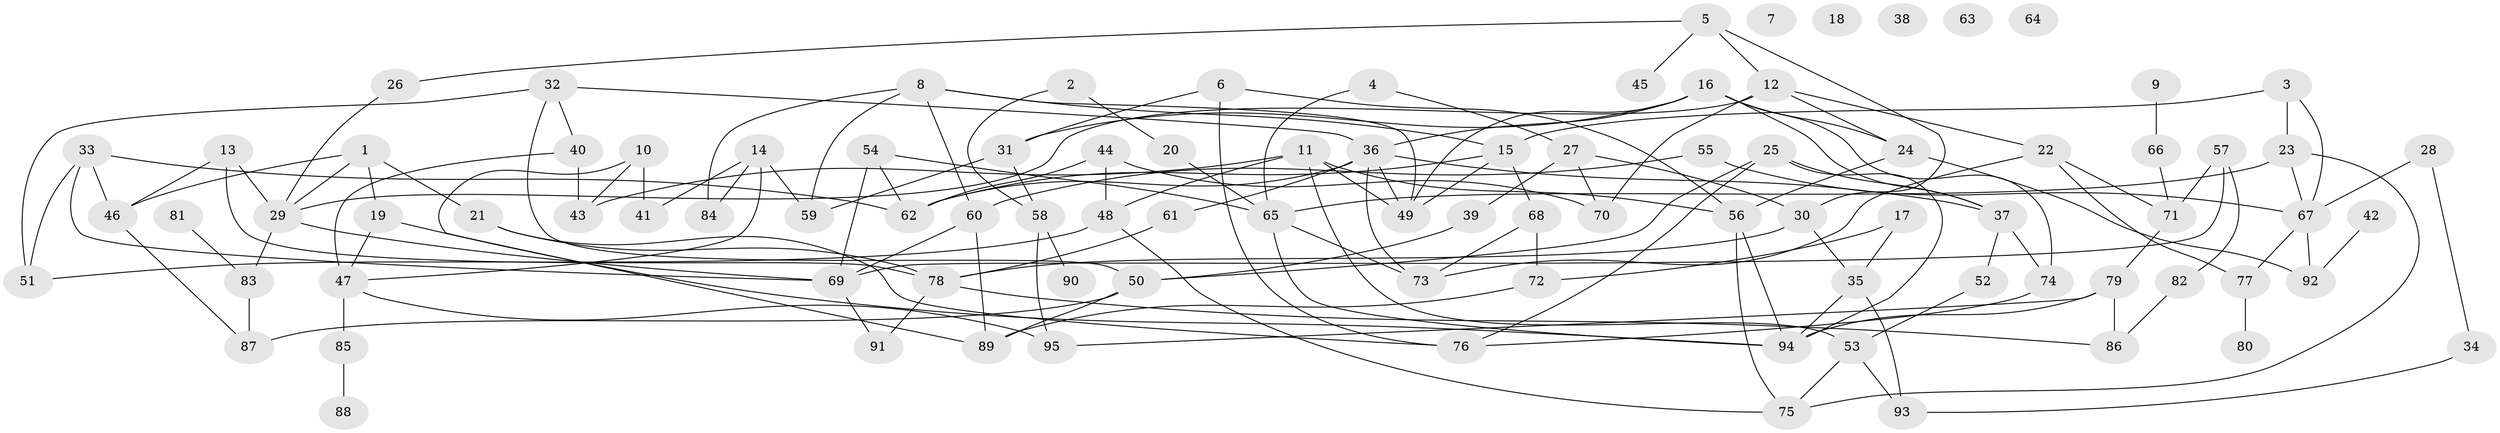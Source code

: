 // coarse degree distribution, {7: 0.04838709677419355, 4: 0.24193548387096775, 5: 0.08064516129032258, 10: 0.016129032258064516, 3: 0.24193548387096775, 16: 0.016129032258064516, 2: 0.1774193548387097, 6: 0.06451612903225806, 1: 0.11290322580645161}
// Generated by graph-tools (version 1.1) at 2025/48/03/04/25 22:48:06]
// undirected, 95 vertices, 154 edges
graph export_dot {
  node [color=gray90,style=filled];
  1;
  2;
  3;
  4;
  5;
  6;
  7;
  8;
  9;
  10;
  11;
  12;
  13;
  14;
  15;
  16;
  17;
  18;
  19;
  20;
  21;
  22;
  23;
  24;
  25;
  26;
  27;
  28;
  29;
  30;
  31;
  32;
  33;
  34;
  35;
  36;
  37;
  38;
  39;
  40;
  41;
  42;
  43;
  44;
  45;
  46;
  47;
  48;
  49;
  50;
  51;
  52;
  53;
  54;
  55;
  56;
  57;
  58;
  59;
  60;
  61;
  62;
  63;
  64;
  65;
  66;
  67;
  68;
  69;
  70;
  71;
  72;
  73;
  74;
  75;
  76;
  77;
  78;
  79;
  80;
  81;
  82;
  83;
  84;
  85;
  86;
  87;
  88;
  89;
  90;
  91;
  92;
  93;
  94;
  95;
  1 -- 19;
  1 -- 21;
  1 -- 29;
  1 -- 46;
  2 -- 20;
  2 -- 58;
  3 -- 15;
  3 -- 23;
  3 -- 67;
  4 -- 27;
  4 -- 65;
  5 -- 12;
  5 -- 26;
  5 -- 30;
  5 -- 45;
  6 -- 31;
  6 -- 56;
  6 -- 76;
  8 -- 15;
  8 -- 49;
  8 -- 59;
  8 -- 60;
  8 -- 84;
  9 -- 66;
  10 -- 41;
  10 -- 43;
  10 -- 89;
  11 -- 43;
  11 -- 48;
  11 -- 49;
  11 -- 53;
  11 -- 56;
  12 -- 22;
  12 -- 24;
  12 -- 29;
  12 -- 70;
  13 -- 29;
  13 -- 46;
  13 -- 78;
  14 -- 41;
  14 -- 47;
  14 -- 59;
  14 -- 84;
  15 -- 49;
  15 -- 62;
  15 -- 68;
  16 -- 24;
  16 -- 31;
  16 -- 36;
  16 -- 37;
  16 -- 49;
  16 -- 74;
  17 -- 35;
  17 -- 72;
  19 -- 47;
  19 -- 94;
  20 -- 65;
  21 -- 76;
  21 -- 78;
  22 -- 71;
  22 -- 73;
  22 -- 77;
  23 -- 65;
  23 -- 67;
  23 -- 75;
  24 -- 56;
  24 -- 92;
  25 -- 37;
  25 -- 50;
  25 -- 76;
  25 -- 94;
  26 -- 29;
  27 -- 30;
  27 -- 39;
  27 -- 70;
  28 -- 34;
  28 -- 67;
  29 -- 69;
  29 -- 83;
  30 -- 35;
  30 -- 78;
  31 -- 58;
  31 -- 59;
  32 -- 36;
  32 -- 40;
  32 -- 50;
  32 -- 51;
  33 -- 46;
  33 -- 51;
  33 -- 62;
  33 -- 69;
  34 -- 93;
  35 -- 93;
  35 -- 94;
  36 -- 37;
  36 -- 49;
  36 -- 61;
  36 -- 62;
  36 -- 73;
  37 -- 52;
  37 -- 74;
  39 -- 50;
  40 -- 43;
  40 -- 47;
  42 -- 92;
  44 -- 48;
  44 -- 62;
  44 -- 70;
  46 -- 87;
  47 -- 85;
  47 -- 95;
  48 -- 51;
  48 -- 75;
  50 -- 87;
  50 -- 89;
  52 -- 53;
  53 -- 75;
  53 -- 93;
  54 -- 62;
  54 -- 65;
  54 -- 69;
  55 -- 60;
  55 -- 67;
  56 -- 75;
  56 -- 94;
  57 -- 69;
  57 -- 71;
  57 -- 82;
  58 -- 90;
  58 -- 95;
  60 -- 69;
  60 -- 89;
  61 -- 78;
  65 -- 73;
  65 -- 94;
  66 -- 71;
  67 -- 77;
  67 -- 92;
  68 -- 72;
  68 -- 73;
  69 -- 91;
  71 -- 79;
  72 -- 89;
  74 -- 76;
  77 -- 80;
  78 -- 86;
  78 -- 91;
  79 -- 86;
  79 -- 94;
  79 -- 95;
  81 -- 83;
  82 -- 86;
  83 -- 87;
  85 -- 88;
}

